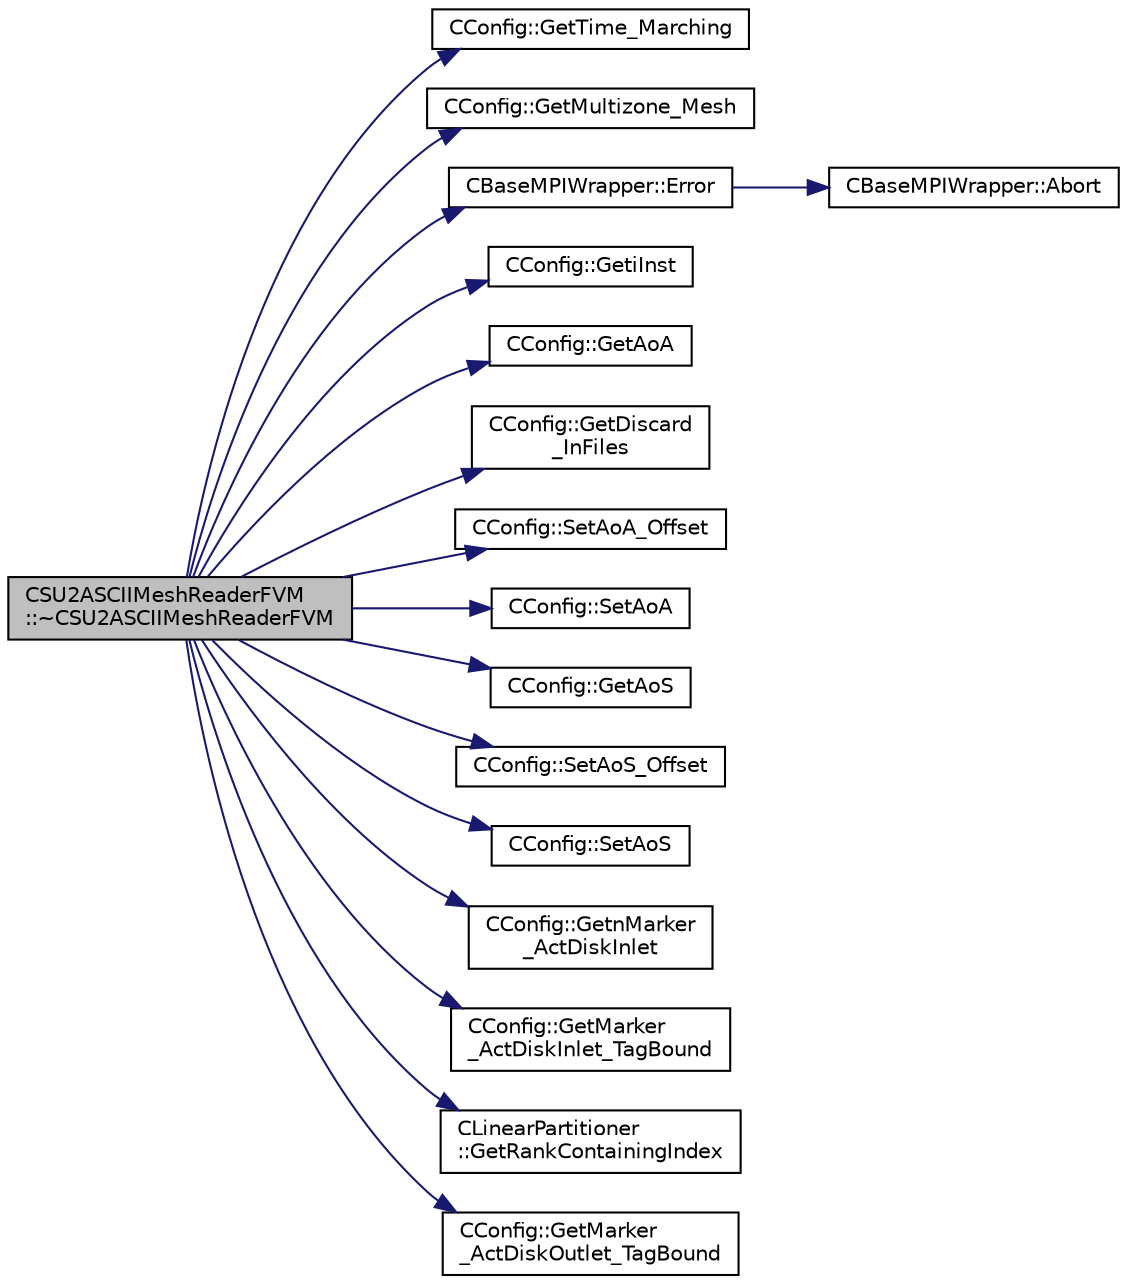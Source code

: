 digraph "CSU2ASCIIMeshReaderFVM::~CSU2ASCIIMeshReaderFVM"
{
  edge [fontname="Helvetica",fontsize="10",labelfontname="Helvetica",labelfontsize="10"];
  node [fontname="Helvetica",fontsize="10",shape=record];
  rankdir="LR";
  Node8 [label="CSU2ASCIIMeshReaderFVM\l::~CSU2ASCIIMeshReaderFVM",height=0.2,width=0.4,color="black", fillcolor="grey75", style="filled", fontcolor="black"];
  Node8 -> Node9 [color="midnightblue",fontsize="10",style="solid",fontname="Helvetica"];
  Node9 [label="CConfig::GetTime_Marching",height=0.2,width=0.4,color="black", fillcolor="white", style="filled",URL="$class_c_config.html#a864d499ce740184803607801c47abda7",tooltip="Provides information about the time integration, and change the write in the output files information..."];
  Node8 -> Node10 [color="midnightblue",fontsize="10",style="solid",fontname="Helvetica"];
  Node10 [label="CConfig::GetMultizone_Mesh",height=0.2,width=0.4,color="black", fillcolor="white", style="filled",URL="$class_c_config.html#abe8e622a7036630cb0154761ab154ecc"];
  Node8 -> Node11 [color="midnightblue",fontsize="10",style="solid",fontname="Helvetica"];
  Node11 [label="CBaseMPIWrapper::Error",height=0.2,width=0.4,color="black", fillcolor="white", style="filled",URL="$class_c_base_m_p_i_wrapper.html#a04457c47629bda56704e6a8804833eeb"];
  Node11 -> Node12 [color="midnightblue",fontsize="10",style="solid",fontname="Helvetica"];
  Node12 [label="CBaseMPIWrapper::Abort",height=0.2,width=0.4,color="black", fillcolor="white", style="filled",URL="$class_c_base_m_p_i_wrapper.html#a21ef5681e2acb532d345e9bab173ef07"];
  Node8 -> Node13 [color="midnightblue",fontsize="10",style="solid",fontname="Helvetica"];
  Node13 [label="CConfig::GetiInst",height=0.2,width=0.4,color="black", fillcolor="white", style="filled",URL="$class_c_config.html#a13643de8d58ed6b848b193eae54c97e8",tooltip="Get the current instance. "];
  Node8 -> Node14 [color="midnightblue",fontsize="10",style="solid",fontname="Helvetica"];
  Node14 [label="CConfig::GetAoA",height=0.2,width=0.4,color="black", fillcolor="white", style="filled",URL="$class_c_config.html#a6020a5df7025ffb286f9b9f55f3f2773",tooltip="Get the angle of attack of the body. This is the angle between a reference line on a lifting body (of..."];
  Node8 -> Node15 [color="midnightblue",fontsize="10",style="solid",fontname="Helvetica"];
  Node15 [label="CConfig::GetDiscard\l_InFiles",height=0.2,width=0.4,color="black", fillcolor="white", style="filled",URL="$class_c_config.html#a3a6daabb46caaa1b7fe9b5c35577e67f",tooltip="Get information about whether to use fixed CL mode. "];
  Node8 -> Node16 [color="midnightblue",fontsize="10",style="solid",fontname="Helvetica"];
  Node16 [label="CConfig::SetAoA_Offset",height=0.2,width=0.4,color="black", fillcolor="white", style="filled",URL="$class_c_config.html#ae8037752a35024e89a598e2e12065cb6",tooltip="Set the off set angle of attack. "];
  Node8 -> Node17 [color="midnightblue",fontsize="10",style="solid",fontname="Helvetica"];
  Node17 [label="CConfig::SetAoA",height=0.2,width=0.4,color="black", fillcolor="white", style="filled",URL="$class_c_config.html#a32f628d1d3d3e2e4888886e4cadf167b",tooltip="Set the angle of attack. "];
  Node8 -> Node18 [color="midnightblue",fontsize="10",style="solid",fontname="Helvetica"];
  Node18 [label="CConfig::GetAoS",height=0.2,width=0.4,color="black", fillcolor="white", style="filled",URL="$class_c_config.html#a4305a79a4c74f13160c0dd8daae181ef",tooltip="Get the angle of sideslip of the body. It relates to the rotation of the aircraft centerline from the..."];
  Node8 -> Node19 [color="midnightblue",fontsize="10",style="solid",fontname="Helvetica"];
  Node19 [label="CConfig::SetAoS_Offset",height=0.2,width=0.4,color="black", fillcolor="white", style="filled",URL="$class_c_config.html#ae137dce046e1e4ac0594f63cf479d5a4",tooltip="Set the off set sideslip angle. "];
  Node8 -> Node20 [color="midnightblue",fontsize="10",style="solid",fontname="Helvetica"];
  Node20 [label="CConfig::SetAoS",height=0.2,width=0.4,color="black", fillcolor="white", style="filled",URL="$class_c_config.html#a6abde05bf68493bf81026a7c99aca19a",tooltip="Set the angle of attack. "];
  Node8 -> Node21 [color="midnightblue",fontsize="10",style="solid",fontname="Helvetica"];
  Node21 [label="CConfig::GetnMarker\l_ActDiskInlet",height=0.2,width=0.4,color="black", fillcolor="white", style="filled",URL="$class_c_config.html#a4b00905a119f01898988cd633c4d7d5b",tooltip="Get the total number of boundary markers. "];
  Node8 -> Node22 [color="midnightblue",fontsize="10",style="solid",fontname="Helvetica"];
  Node22 [label="CConfig::GetMarker\l_ActDiskInlet_TagBound",height=0.2,width=0.4,color="black", fillcolor="white", style="filled",URL="$class_c_config.html#a02ae893c7dac2cfdce1f9ccdca3eeb60",tooltip="Get the index of the surface defined in the geometry file. "];
  Node8 -> Node23 [color="midnightblue",fontsize="10",style="solid",fontname="Helvetica"];
  Node23 [label="CLinearPartitioner\l::GetRankContainingIndex",height=0.2,width=0.4,color="black", fillcolor="white", style="filled",URL="$class_c_linear_partitioner.html#ac3722e604105125b4873fbaa81384fe6",tooltip="Get the rank that owns the index based on the linear partitioning. "];
  Node8 -> Node24 [color="midnightblue",fontsize="10",style="solid",fontname="Helvetica"];
  Node24 [label="CConfig::GetMarker\l_ActDiskOutlet_TagBound",height=0.2,width=0.4,color="black", fillcolor="white", style="filled",URL="$class_c_config.html#a057542495f3a5931b550cb5979a0d41d",tooltip="Get the index of the surface defined in the geometry file. "];
}
